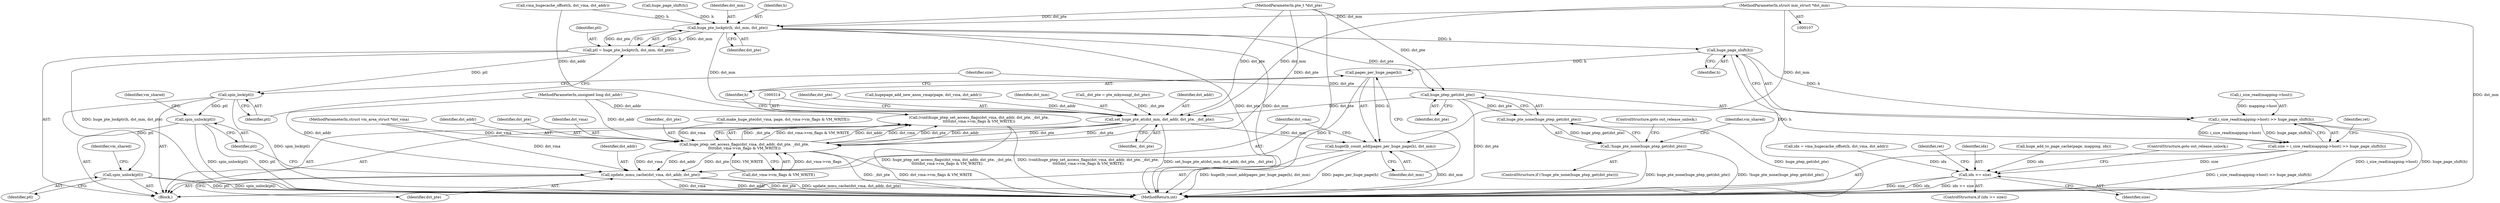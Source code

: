 digraph "0_linux_1e3921471354244f70fe268586ff94a97a6dd4df@pointer" {
"1000108" [label="(MethodParameterIn,struct mm_struct *dst_mm)"];
"1000236" [label="(Call,huge_pte_lockptr(h, dst_mm, dst_pte))"];
"1000234" [label="(Call,ptl = huge_pte_lockptr(h, dst_mm, dst_pte))"];
"1000240" [label="(Call,spin_lock(ptl))"];
"1000333" [label="(Call,spin_unlock(ptl))"];
"1000346" [label="(Call,spin_unlock(ptl))"];
"1000249" [label="(Call,huge_page_shift(h))"];
"1000244" [label="(Call,i_size_read(mapping->host) >> huge_page_shift(h))"];
"1000242" [label="(Call,size = i_size_read(mapping->host) >> huge_page_shift(h))"];
"1000256" [label="(Call,idx >= size)"];
"1000326" [label="(Call,pages_per_huge_page(h))"];
"1000325" [label="(Call,hugetlb_count_add(pages_per_huge_page(h), dst_mm))"];
"1000267" [label="(Call,huge_ptep_get(dst_pte))"];
"1000266" [label="(Call,huge_pte_none(huge_ptep_get(dst_pte)))"];
"1000265" [label="(Call,!huge_pte_none(huge_ptep_get(dst_pte)))"];
"1000308" [label="(Call,set_huge_pte_at(dst_mm, dst_addr, dst_pte, _dst_pte))"];
"1000315" [label="(Call,huge_ptep_set_access_flags(dst_vma, dst_addr, dst_pte, _dst_pte,\n\t\t\t\t\tdst_vma->vm_flags & VM_WRITE))"];
"1000313" [label="(Call,(void)huge_ptep_set_access_flags(dst_vma, dst_addr, dst_pte, _dst_pte,\n\t\t\t\t\tdst_vma->vm_flags & VM_WRITE))"];
"1000329" [label="(Call,update_mmu_cache(dst_vma, dst_addr, dst_pte))"];
"1000240" [label="(Call,spin_lock(ptl))"];
"1000268" [label="(Identifier,dst_pte)"];
"1000198" [label="(Call,idx = vma_hugecache_offset(h, dst_vma, dst_addr))"];
"1000269" [label="(ControlStructure,goto out_release_unlock;)"];
"1000249" [label="(Call,huge_page_shift(h))"];
"1000261" [label="(Identifier,ret)"];
"1000245" [label="(Call,i_size_read(mapping->host))"];
"1000243" [label="(Identifier,size)"];
"1000111" [label="(MethodParameterIn,unsigned long dst_addr)"];
"1000311" [label="(Identifier,dst_pte)"];
"1000326" [label="(Call,pages_per_huge_page(h))"];
"1000331" [label="(Identifier,dst_addr)"];
"1000265" [label="(Call,!huge_pte_none(huge_ptep_get(dst_pte)))"];
"1000257" [label="(Identifier,idx)"];
"1000250" [label="(Identifier,h)"];
"1000315" [label="(Call,huge_ptep_set_access_flags(dst_vma, dst_addr, dst_pte, _dst_pte,\n\t\t\t\t\tdst_vma->vm_flags & VM_WRITE))"];
"1000320" [label="(Call,dst_vma->vm_flags & VM_WRITE)"];
"1000317" [label="(Identifier,dst_addr)"];
"1000280" [label="(Call,hugepage_add_new_anon_rmap(page, dst_vma, dst_addr))"];
"1000108" [label="(MethodParameterIn,struct mm_struct *dst_mm)"];
"1000328" [label="(Identifier,dst_mm)"];
"1000271" [label="(Identifier,vm_shared)"];
"1000266" [label="(Call,huge_pte_none(huge_ptep_get(dst_pte)))"];
"1000286" [label="(Call,make_huge_pte(dst_vma, page, dst_vma->vm_flags & VM_WRITE))"];
"1000214" [label="(Call,huge_page_shift(h))"];
"1000109" [label="(MethodParameterIn,pte_t *dst_pte)"];
"1000256" [label="(Call,idx >= size)"];
"1000334" [label="(Identifier,ptl)"];
"1000236" [label="(Call,huge_pte_lockptr(h, dst_mm, dst_pte))"];
"1000309" [label="(Identifier,dst_mm)"];
"1000200" [label="(Call,vma_hugecache_offset(h, dst_vma, dst_addr))"];
"1000242" [label="(Call,size = i_size_read(mapping->host) >> huge_page_shift(h))"];
"1000264" [label="(ControlStructure,if (!huge_pte_none(huge_ptep_get(dst_pte))))"];
"1000330" [label="(Identifier,dst_vma)"];
"1000329" [label="(Call,update_mmu_cache(dst_vma, dst_addr, dst_pte))"];
"1000304" [label="(Call,_dst_pte = pte_mkyoung(_dst_pte))"];
"1000318" [label="(Identifier,dst_pte)"];
"1000239" [label="(Identifier,dst_pte)"];
"1000312" [label="(Identifier,_dst_pte)"];
"1000258" [label="(Identifier,size)"];
"1000310" [label="(Identifier,dst_addr)"];
"1000110" [label="(MethodParameterIn,struct vm_area_struct *dst_vma)"];
"1000346" [label="(Call,spin_unlock(ptl))"];
"1000349" [label="(Identifier,vm_shared)"];
"1000241" [label="(Identifier,ptl)"];
"1000114" [label="(Block,)"];
"1000238" [label="(Identifier,dst_mm)"];
"1000327" [label="(Identifier,h)"];
"1000308" [label="(Call,set_huge_pte_at(dst_mm, dst_addr, dst_pte, _dst_pte))"];
"1000347" [label="(Identifier,ptl)"];
"1000227" [label="(Call,huge_add_to_page_cache(page, mapping, idx))"];
"1000325" [label="(Call,hugetlb_count_add(pages_per_huge_page(h), dst_mm))"];
"1000259" [label="(ControlStructure,goto out_release_unlock;)"];
"1000313" [label="(Call,(void)huge_ptep_set_access_flags(dst_vma, dst_addr, dst_pte, _dst_pte,\n\t\t\t\t\tdst_vma->vm_flags & VM_WRITE))"];
"1000316" [label="(Identifier,dst_vma)"];
"1000356" [label="(MethodReturn,int)"];
"1000319" [label="(Identifier,_dst_pte)"];
"1000252" [label="(Identifier,ret)"];
"1000336" [label="(Identifier,vm_shared)"];
"1000235" [label="(Identifier,ptl)"];
"1000244" [label="(Call,i_size_read(mapping->host) >> huge_page_shift(h))"];
"1000237" [label="(Identifier,h)"];
"1000267" [label="(Call,huge_ptep_get(dst_pte))"];
"1000332" [label="(Identifier,dst_pte)"];
"1000333" [label="(Call,spin_unlock(ptl))"];
"1000234" [label="(Call,ptl = huge_pte_lockptr(h, dst_mm, dst_pte))"];
"1000255" [label="(ControlStructure,if (idx >= size))"];
"1000108" -> "1000107"  [label="AST: "];
"1000108" -> "1000356"  [label="DDG: dst_mm"];
"1000108" -> "1000236"  [label="DDG: dst_mm"];
"1000108" -> "1000308"  [label="DDG: dst_mm"];
"1000108" -> "1000325"  [label="DDG: dst_mm"];
"1000236" -> "1000234"  [label="AST: "];
"1000236" -> "1000239"  [label="CFG: "];
"1000237" -> "1000236"  [label="AST: "];
"1000238" -> "1000236"  [label="AST: "];
"1000239" -> "1000236"  [label="AST: "];
"1000234" -> "1000236"  [label="CFG: "];
"1000236" -> "1000356"  [label="DDG: dst_pte"];
"1000236" -> "1000356"  [label="DDG: dst_mm"];
"1000236" -> "1000234"  [label="DDG: h"];
"1000236" -> "1000234"  [label="DDG: dst_mm"];
"1000236" -> "1000234"  [label="DDG: dst_pte"];
"1000200" -> "1000236"  [label="DDG: h"];
"1000214" -> "1000236"  [label="DDG: h"];
"1000109" -> "1000236"  [label="DDG: dst_pte"];
"1000236" -> "1000249"  [label="DDG: h"];
"1000236" -> "1000267"  [label="DDG: dst_pte"];
"1000236" -> "1000308"  [label="DDG: dst_mm"];
"1000234" -> "1000114"  [label="AST: "];
"1000235" -> "1000234"  [label="AST: "];
"1000241" -> "1000234"  [label="CFG: "];
"1000234" -> "1000356"  [label="DDG: huge_pte_lockptr(h, dst_mm, dst_pte)"];
"1000234" -> "1000240"  [label="DDG: ptl"];
"1000240" -> "1000114"  [label="AST: "];
"1000240" -> "1000241"  [label="CFG: "];
"1000241" -> "1000240"  [label="AST: "];
"1000243" -> "1000240"  [label="CFG: "];
"1000240" -> "1000356"  [label="DDG: spin_lock(ptl)"];
"1000240" -> "1000333"  [label="DDG: ptl"];
"1000240" -> "1000346"  [label="DDG: ptl"];
"1000333" -> "1000114"  [label="AST: "];
"1000333" -> "1000334"  [label="CFG: "];
"1000334" -> "1000333"  [label="AST: "];
"1000336" -> "1000333"  [label="CFG: "];
"1000333" -> "1000356"  [label="DDG: ptl"];
"1000333" -> "1000356"  [label="DDG: spin_unlock(ptl)"];
"1000346" -> "1000114"  [label="AST: "];
"1000346" -> "1000347"  [label="CFG: "];
"1000347" -> "1000346"  [label="AST: "];
"1000349" -> "1000346"  [label="CFG: "];
"1000346" -> "1000356"  [label="DDG: ptl"];
"1000346" -> "1000356"  [label="DDG: spin_unlock(ptl)"];
"1000249" -> "1000244"  [label="AST: "];
"1000249" -> "1000250"  [label="CFG: "];
"1000250" -> "1000249"  [label="AST: "];
"1000244" -> "1000249"  [label="CFG: "];
"1000249" -> "1000356"  [label="DDG: h"];
"1000249" -> "1000244"  [label="DDG: h"];
"1000249" -> "1000326"  [label="DDG: h"];
"1000244" -> "1000242"  [label="AST: "];
"1000245" -> "1000244"  [label="AST: "];
"1000242" -> "1000244"  [label="CFG: "];
"1000244" -> "1000356"  [label="DDG: i_size_read(mapping->host)"];
"1000244" -> "1000356"  [label="DDG: huge_page_shift(h)"];
"1000244" -> "1000242"  [label="DDG: i_size_read(mapping->host)"];
"1000244" -> "1000242"  [label="DDG: huge_page_shift(h)"];
"1000245" -> "1000244"  [label="DDG: mapping->host"];
"1000242" -> "1000114"  [label="AST: "];
"1000243" -> "1000242"  [label="AST: "];
"1000252" -> "1000242"  [label="CFG: "];
"1000242" -> "1000356"  [label="DDG: i_size_read(mapping->host) >> huge_page_shift(h)"];
"1000242" -> "1000256"  [label="DDG: size"];
"1000256" -> "1000255"  [label="AST: "];
"1000256" -> "1000258"  [label="CFG: "];
"1000257" -> "1000256"  [label="AST: "];
"1000258" -> "1000256"  [label="AST: "];
"1000259" -> "1000256"  [label="CFG: "];
"1000261" -> "1000256"  [label="CFG: "];
"1000256" -> "1000356"  [label="DDG: size"];
"1000256" -> "1000356"  [label="DDG: idx"];
"1000256" -> "1000356"  [label="DDG: idx >= size"];
"1000198" -> "1000256"  [label="DDG: idx"];
"1000227" -> "1000256"  [label="DDG: idx"];
"1000326" -> "1000325"  [label="AST: "];
"1000326" -> "1000327"  [label="CFG: "];
"1000327" -> "1000326"  [label="AST: "];
"1000328" -> "1000326"  [label="CFG: "];
"1000326" -> "1000356"  [label="DDG: h"];
"1000326" -> "1000325"  [label="DDG: h"];
"1000325" -> "1000114"  [label="AST: "];
"1000325" -> "1000328"  [label="CFG: "];
"1000328" -> "1000325"  [label="AST: "];
"1000330" -> "1000325"  [label="CFG: "];
"1000325" -> "1000356"  [label="DDG: pages_per_huge_page(h)"];
"1000325" -> "1000356"  [label="DDG: dst_mm"];
"1000325" -> "1000356"  [label="DDG: hugetlb_count_add(pages_per_huge_page(h), dst_mm)"];
"1000308" -> "1000325"  [label="DDG: dst_mm"];
"1000267" -> "1000266"  [label="AST: "];
"1000267" -> "1000268"  [label="CFG: "];
"1000268" -> "1000267"  [label="AST: "];
"1000266" -> "1000267"  [label="CFG: "];
"1000267" -> "1000356"  [label="DDG: dst_pte"];
"1000267" -> "1000266"  [label="DDG: dst_pte"];
"1000109" -> "1000267"  [label="DDG: dst_pte"];
"1000267" -> "1000308"  [label="DDG: dst_pte"];
"1000266" -> "1000265"  [label="AST: "];
"1000265" -> "1000266"  [label="CFG: "];
"1000266" -> "1000356"  [label="DDG: huge_ptep_get(dst_pte)"];
"1000266" -> "1000265"  [label="DDG: huge_ptep_get(dst_pte)"];
"1000265" -> "1000264"  [label="AST: "];
"1000269" -> "1000265"  [label="CFG: "];
"1000271" -> "1000265"  [label="CFG: "];
"1000265" -> "1000356"  [label="DDG: !huge_pte_none(huge_ptep_get(dst_pte))"];
"1000265" -> "1000356"  [label="DDG: huge_pte_none(huge_ptep_get(dst_pte))"];
"1000308" -> "1000114"  [label="AST: "];
"1000308" -> "1000312"  [label="CFG: "];
"1000309" -> "1000308"  [label="AST: "];
"1000310" -> "1000308"  [label="AST: "];
"1000311" -> "1000308"  [label="AST: "];
"1000312" -> "1000308"  [label="AST: "];
"1000314" -> "1000308"  [label="CFG: "];
"1000308" -> "1000356"  [label="DDG: set_huge_pte_at(dst_mm, dst_addr, dst_pte, _dst_pte)"];
"1000200" -> "1000308"  [label="DDG: dst_addr"];
"1000280" -> "1000308"  [label="DDG: dst_addr"];
"1000111" -> "1000308"  [label="DDG: dst_addr"];
"1000109" -> "1000308"  [label="DDG: dst_pte"];
"1000304" -> "1000308"  [label="DDG: _dst_pte"];
"1000308" -> "1000315"  [label="DDG: dst_addr"];
"1000308" -> "1000315"  [label="DDG: dst_pte"];
"1000308" -> "1000315"  [label="DDG: _dst_pte"];
"1000315" -> "1000313"  [label="AST: "];
"1000315" -> "1000320"  [label="CFG: "];
"1000316" -> "1000315"  [label="AST: "];
"1000317" -> "1000315"  [label="AST: "];
"1000318" -> "1000315"  [label="AST: "];
"1000319" -> "1000315"  [label="AST: "];
"1000320" -> "1000315"  [label="AST: "];
"1000313" -> "1000315"  [label="CFG: "];
"1000315" -> "1000356"  [label="DDG: _dst_pte"];
"1000315" -> "1000356"  [label="DDG: dst_vma->vm_flags & VM_WRITE"];
"1000315" -> "1000313"  [label="DDG: _dst_pte"];
"1000315" -> "1000313"  [label="DDG: dst_vma->vm_flags & VM_WRITE"];
"1000315" -> "1000313"  [label="DDG: dst_addr"];
"1000315" -> "1000313"  [label="DDG: dst_vma"];
"1000315" -> "1000313"  [label="DDG: dst_pte"];
"1000286" -> "1000315"  [label="DDG: dst_vma"];
"1000110" -> "1000315"  [label="DDG: dst_vma"];
"1000111" -> "1000315"  [label="DDG: dst_addr"];
"1000109" -> "1000315"  [label="DDG: dst_pte"];
"1000320" -> "1000315"  [label="DDG: dst_vma->vm_flags"];
"1000320" -> "1000315"  [label="DDG: VM_WRITE"];
"1000315" -> "1000329"  [label="DDG: dst_vma"];
"1000315" -> "1000329"  [label="DDG: dst_addr"];
"1000315" -> "1000329"  [label="DDG: dst_pte"];
"1000313" -> "1000114"  [label="AST: "];
"1000314" -> "1000313"  [label="AST: "];
"1000327" -> "1000313"  [label="CFG: "];
"1000313" -> "1000356"  [label="DDG: huge_ptep_set_access_flags(dst_vma, dst_addr, dst_pte, _dst_pte,\n\t\t\t\t\tdst_vma->vm_flags & VM_WRITE)"];
"1000313" -> "1000356"  [label="DDG: (void)huge_ptep_set_access_flags(dst_vma, dst_addr, dst_pte, _dst_pte,\n\t\t\t\t\tdst_vma->vm_flags & VM_WRITE)"];
"1000329" -> "1000114"  [label="AST: "];
"1000329" -> "1000332"  [label="CFG: "];
"1000330" -> "1000329"  [label="AST: "];
"1000331" -> "1000329"  [label="AST: "];
"1000332" -> "1000329"  [label="AST: "];
"1000334" -> "1000329"  [label="CFG: "];
"1000329" -> "1000356"  [label="DDG: dst_addr"];
"1000329" -> "1000356"  [label="DDG: dst_pte"];
"1000329" -> "1000356"  [label="DDG: update_mmu_cache(dst_vma, dst_addr, dst_pte)"];
"1000329" -> "1000356"  [label="DDG: dst_vma"];
"1000110" -> "1000329"  [label="DDG: dst_vma"];
"1000111" -> "1000329"  [label="DDG: dst_addr"];
"1000109" -> "1000329"  [label="DDG: dst_pte"];
}
